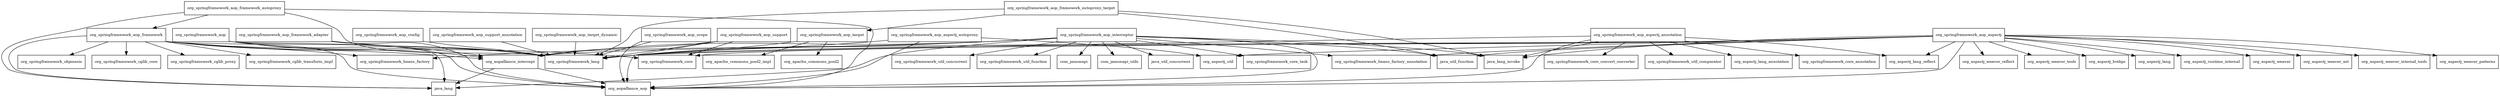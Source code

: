 digraph spring_aop_5_1_0_RC1_package_dependencies {
  node [shape = box, fontsize=10.0];
  org_aopalliance_intercept -> java_lang;
  org_aopalliance_intercept -> org_aopalliance_aop;
  org_springframework_aop -> java_lang;
  org_springframework_aop -> org_aopalliance_aop;
  org_springframework_aop -> org_aopalliance_intercept;
  org_springframework_aop -> org_springframework_lang;
  org_springframework_aop_aspectj -> java_lang_invoke;
  org_springframework_aop_aspectj -> java_util_function;
  org_springframework_aop_aspectj -> org_aopalliance_aop;
  org_springframework_aop_aspectj -> org_aopalliance_intercept;
  org_springframework_aop_aspectj -> org_aspectj_bridge;
  org_springframework_aop_aspectj -> org_aspectj_lang;
  org_springframework_aop_aspectj -> org_aspectj_lang_reflect;
  org_springframework_aop_aspectj -> org_aspectj_runtime_internal;
  org_springframework_aop_aspectj -> org_aspectj_util;
  org_springframework_aop_aspectj -> org_aspectj_weaver;
  org_springframework_aop_aspectj -> org_aspectj_weaver_ast;
  org_springframework_aop_aspectj -> org_aspectj_weaver_internal_tools;
  org_springframework_aop_aspectj -> org_aspectj_weaver_patterns;
  org_springframework_aop_aspectj -> org_aspectj_weaver_reflect;
  org_springframework_aop_aspectj -> org_aspectj_weaver_tools;
  org_springframework_aop_aspectj -> org_springframework_beans_factory_annotation;
  org_springframework_aop_aspectj -> org_springframework_core;
  org_springframework_aop_aspectj -> org_springframework_lang;
  org_springframework_aop_aspectj_annotation -> java_lang_invoke;
  org_springframework_aop_aspectj_annotation -> org_aopalliance_aop;
  org_springframework_aop_aspectj_annotation -> org_aspectj_lang_annotation;
  org_springframework_aop_aspectj_annotation -> org_aspectj_lang_reflect;
  org_springframework_aop_aspectj_annotation -> org_springframework_core_annotation;
  org_springframework_aop_aspectj_annotation -> org_springframework_core_convert_converter;
  org_springframework_aop_aspectj_annotation -> org_springframework_lang;
  org_springframework_aop_aspectj_annotation -> org_springframework_util_comparator;
  org_springframework_aop_aspectj_autoproxy -> org_aopalliance_aop;
  org_springframework_aop_aspectj_autoproxy -> org_aspectj_util;
  org_springframework_aop_aspectj_autoproxy -> org_springframework_lang;
  org_springframework_aop_config -> org_springframework_lang;
  org_springframework_aop_framework -> java_lang;
  org_springframework_aop_framework -> org_aopalliance_aop;
  org_springframework_aop_framework -> org_aopalliance_intercept;
  org_springframework_aop_framework -> org_springframework_beans_factory;
  org_springframework_aop_framework -> org_springframework_cglib_core;
  org_springframework_aop_framework -> org_springframework_cglib_proxy;
  org_springframework_aop_framework -> org_springframework_cglib_transform_impl;
  org_springframework_aop_framework -> org_springframework_core;
  org_springframework_aop_framework -> org_springframework_lang;
  org_springframework_aop_framework -> org_springframework_objenesis;
  org_springframework_aop_framework_adapter -> org_aopalliance_aop;
  org_springframework_aop_framework_adapter -> org_aopalliance_intercept;
  org_springframework_aop_framework_adapter -> org_springframework_lang;
  org_springframework_aop_framework_autoproxy -> java_lang;
  org_springframework_aop_framework_autoproxy -> org_aopalliance_aop;
  org_springframework_aop_framework_autoproxy -> org_springframework_aop_framework;
  org_springframework_aop_framework_autoproxy -> org_springframework_lang;
  org_springframework_aop_framework_autoproxy_target -> java_lang_invoke;
  org_springframework_aop_framework_autoproxy_target -> java_util_function;
  org_springframework_aop_framework_autoproxy_target -> org_springframework_aop_target;
  org_springframework_aop_framework_autoproxy_target -> org_springframework_lang;
  org_springframework_aop_interceptor -> com_jamonapi;
  org_springframework_aop_interceptor -> com_jamonapi_utils;
  org_springframework_aop_interceptor -> java_lang;
  org_springframework_aop_interceptor -> java_lang_invoke;
  org_springframework_aop_interceptor -> java_util_concurrent;
  org_springframework_aop_interceptor -> java_util_function;
  org_springframework_aop_interceptor -> org_aopalliance_aop;
  org_springframework_aop_interceptor -> org_aopalliance_intercept;
  org_springframework_aop_interceptor -> org_springframework_beans_factory;
  org_springframework_aop_interceptor -> org_springframework_beans_factory_annotation;
  org_springframework_aop_interceptor -> org_springframework_core_task;
  org_springframework_aop_interceptor -> org_springframework_lang;
  org_springframework_aop_interceptor -> org_springframework_util_concurrent;
  org_springframework_aop_interceptor -> org_springframework_util_function;
  org_springframework_aop_scope -> org_aopalliance_aop;
  org_springframework_aop_scope -> org_springframework_lang;
  org_springframework_aop_support -> org_aopalliance_aop;
  org_springframework_aop_support -> org_aopalliance_intercept;
  org_springframework_aop_support -> org_springframework_core;
  org_springframework_aop_support -> org_springframework_lang;
  org_springframework_aop_support_annotation -> org_springframework_lang;
  org_springframework_aop_target -> org_apache_commons_pool2;
  org_springframework_aop_target -> org_apache_commons_pool2_impl;
  org_springframework_aop_target -> org_springframework_lang;
  org_springframework_aop_target_dynamic -> org_springframework_lang;
}
